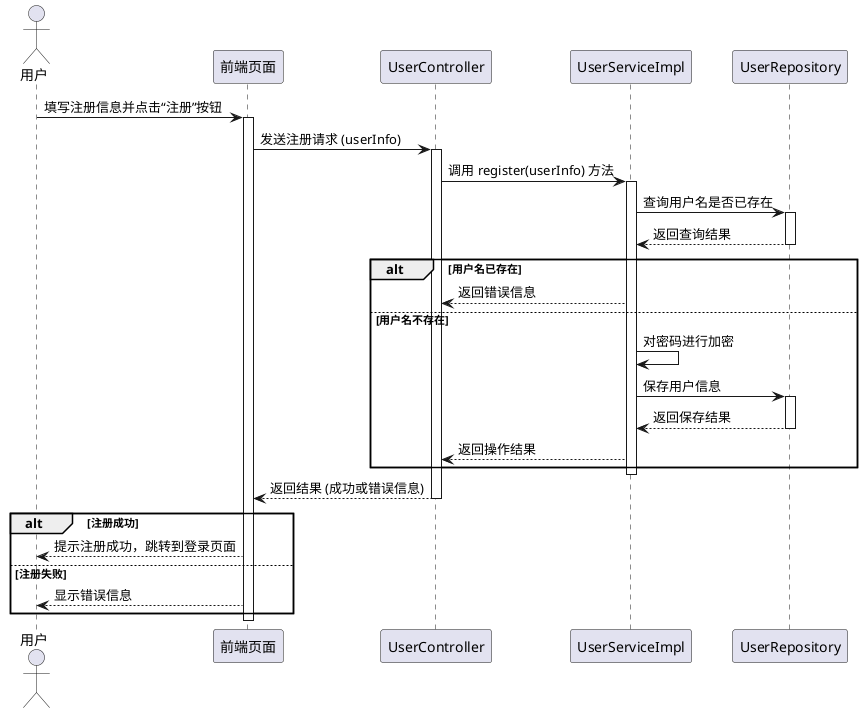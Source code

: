 @startuml


actor 用户
participant 前端页面
participant UserController
participant UserServiceImpl
participant UserRepository

用户 -> 前端页面: 填写注册信息并点击“注册”按钮
activate 前端页面
前端页面 -> UserController: 发送注册请求 (userInfo)
activate UserController
UserController -> UserServiceImpl: 调用 register(userInfo) 方法
activate UserServiceImpl
UserServiceImpl -> UserRepository: 查询用户名是否已存在
activate UserRepository
UserRepository --> UserServiceImpl: 返回查询结果
deactivate UserRepository
alt 用户名已存在
  UserServiceImpl --> UserController: 返回错误信息
else 用户名不存在
  UserServiceImpl -> UserServiceImpl: 对密码进行加密
  UserServiceImpl -> UserRepository: 保存用户信息
  activate UserRepository
  UserRepository --> UserServiceImpl: 返回保存结果
  deactivate UserRepository
  UserServiceImpl --> UserController: 返回操作结果
end
deactivate UserServiceImpl
UserController --> 前端页面: 返回结果 (成功或错误信息)
deactivate UserController
alt 注册成功
  前端页面 --> 用户: 提示注册成功，跳转到登录页面
else 注册失败
  前端页面 --> 用户: 显示错误信息
end
deactivate 前端页面
@enduml